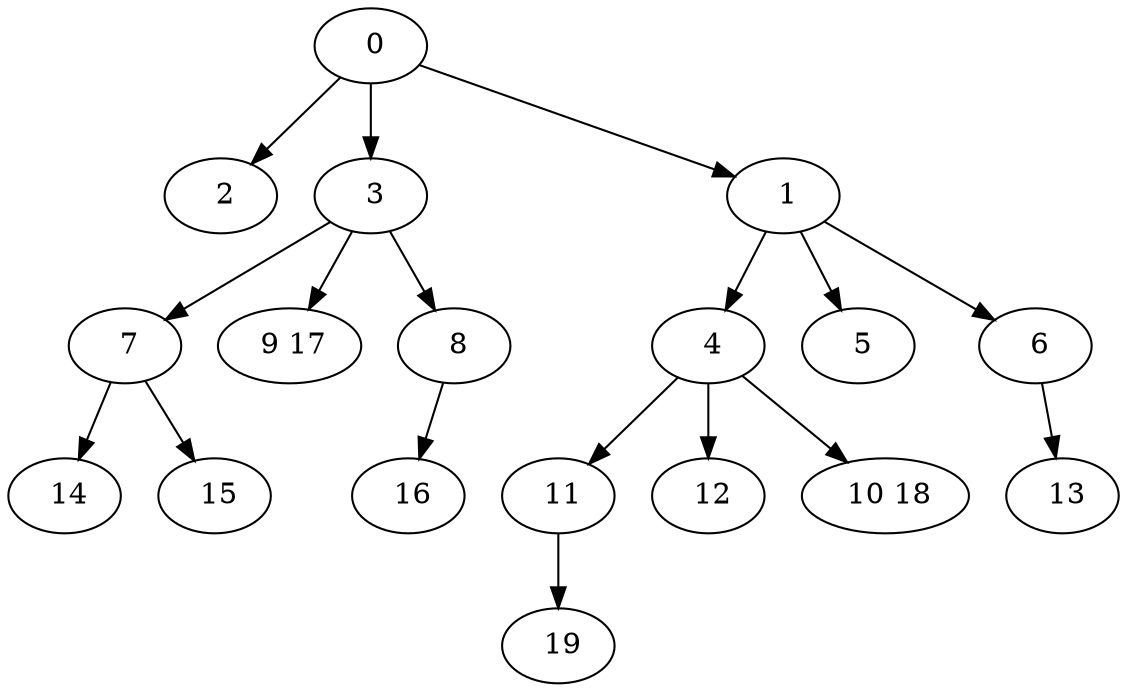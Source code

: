 digraph mytree {
" 0" -> " 2";
" 0" -> " 3";
" 0" -> " 1";
" 2";
" 3" -> " 7";
" 3" -> " 9 17";
" 3" -> " 8";
" 1" -> " 4";
" 1" -> " 5";
" 1" -> " 6";
" 4" -> " 11";
" 4" -> " 12";
" 4" -> " 10 18";
" 5";
" 6" -> " 13";
" 7" -> " 14";
" 7" -> " 15";
" 9 17";
" 8" -> " 16";
" 16";
" 11" -> " 19";
" 12";
" 10 18";
" 13";
" 14";
" 15";
" 19";
}
